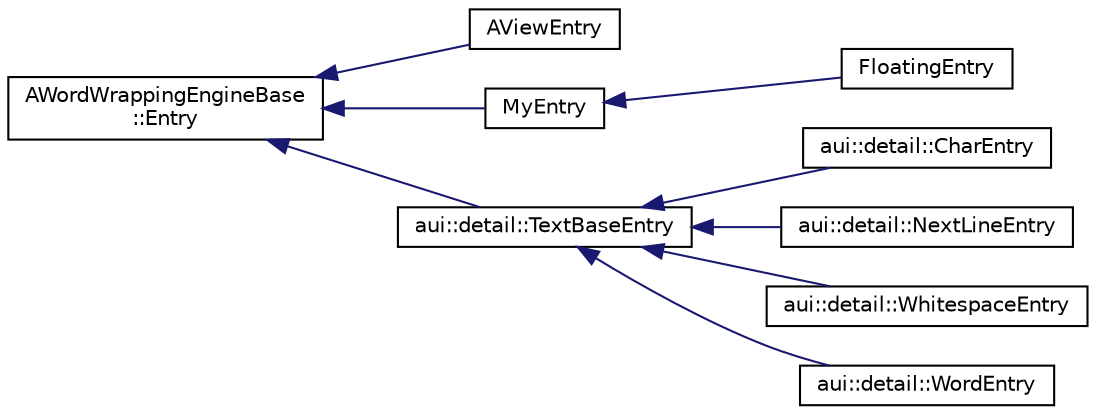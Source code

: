 digraph "Graphical Class Hierarchy"
{
 // LATEX_PDF_SIZE
  edge [fontname="Helvetica",fontsize="10",labelfontname="Helvetica",labelfontsize="10"];
  node [fontname="Helvetica",fontsize="10",shape=record];
  rankdir="LR";
  Node0 [label="AWordWrappingEngineBase\l::Entry",height=0.2,width=0.4,color="black", fillcolor="white", style="filled",URL="$classAWordWrappingEngineBase_1_1Entry.html",tooltip=" "];
  Node0 -> Node1 [dir="back",color="midnightblue",fontsize="10",style="solid",fontname="Helvetica"];
  Node1 [label="AViewEntry",height=0.2,width=0.4,color="black", fillcolor="white", style="filled",URL="$classAViewEntry.html",tooltip=" "];
  Node0 -> Node2 [dir="back",color="midnightblue",fontsize="10",style="solid",fontname="Helvetica"];
  Node2 [label="MyEntry",height=0.2,width=0.4,color="black", fillcolor="white", style="filled",URL="$classMyEntry.html",tooltip=" "];
  Node2 -> Node3 [dir="back",color="midnightblue",fontsize="10",style="solid",fontname="Helvetica"];
  Node3 [label="FloatingEntry",height=0.2,width=0.4,color="black", fillcolor="white", style="filled",URL="$classFloatingEntry.html",tooltip=" "];
  Node0 -> Node4 [dir="back",color="midnightblue",fontsize="10",style="solid",fontname="Helvetica"];
  Node4 [label="aui::detail::TextBaseEntry",height=0.2,width=0.4,color="black", fillcolor="white", style="filled",URL="$classaui_1_1detail_1_1TextBaseEntry.html",tooltip=" "];
  Node4 -> Node5 [dir="back",color="midnightblue",fontsize="10",style="solid",fontname="Helvetica"];
  Node5 [label="aui::detail::CharEntry",height=0.2,width=0.4,color="black", fillcolor="white", style="filled",URL="$classaui_1_1detail_1_1CharEntry.html",tooltip=" "];
  Node4 -> Node6 [dir="back",color="midnightblue",fontsize="10",style="solid",fontname="Helvetica"];
  Node6 [label="aui::detail::NextLineEntry",height=0.2,width=0.4,color="black", fillcolor="white", style="filled",URL="$classaui_1_1detail_1_1NextLineEntry.html",tooltip=" "];
  Node4 -> Node7 [dir="back",color="midnightblue",fontsize="10",style="solid",fontname="Helvetica"];
  Node7 [label="aui::detail::WhitespaceEntry",height=0.2,width=0.4,color="black", fillcolor="white", style="filled",URL="$classaui_1_1detail_1_1WhitespaceEntry.html",tooltip=" "];
  Node4 -> Node8 [dir="back",color="midnightblue",fontsize="10",style="solid",fontname="Helvetica"];
  Node8 [label="aui::detail::WordEntry",height=0.2,width=0.4,color="black", fillcolor="white", style="filled",URL="$classaui_1_1detail_1_1WordEntry.html",tooltip=" "];
}
